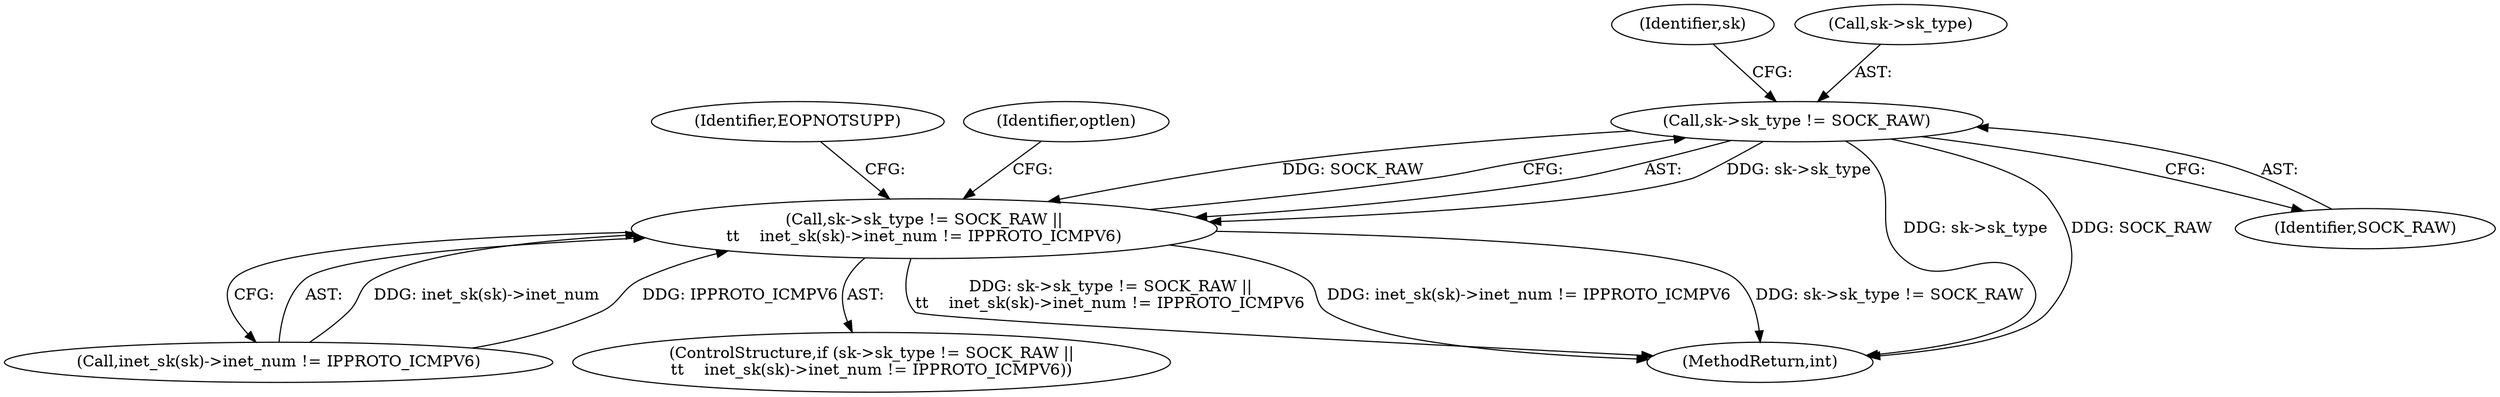 digraph "0_linux_99253eb750fda6a644d5188fb26c43bad8d5a745_0@pointer" {
"1000157" [label="(Call,sk->sk_type != SOCK_RAW)"];
"1000156" [label="(Call,sk->sk_type != SOCK_RAW ||\n\t\t    inet_sk(sk)->inet_num != IPPROTO_ICMPV6)"];
"1000170" [label="(Identifier,EOPNOTSUPP)"];
"1000173" [label="(Identifier,optlen)"];
"1000156" [label="(Call,sk->sk_type != SOCK_RAW ||\n\t\t    inet_sk(sk)->inet_num != IPPROTO_ICMPV6)"];
"1000155" [label="(ControlStructure,if (sk->sk_type != SOCK_RAW ||\n\t\t    inet_sk(sk)->inet_num != IPPROTO_ICMPV6))"];
"1000470" [label="(MethodReturn,int)"];
"1000165" [label="(Identifier,sk)"];
"1000157" [label="(Call,sk->sk_type != SOCK_RAW)"];
"1000162" [label="(Call,inet_sk(sk)->inet_num != IPPROTO_ICMPV6)"];
"1000158" [label="(Call,sk->sk_type)"];
"1000161" [label="(Identifier,SOCK_RAW)"];
"1000157" -> "1000156"  [label="AST: "];
"1000157" -> "1000161"  [label="CFG: "];
"1000158" -> "1000157"  [label="AST: "];
"1000161" -> "1000157"  [label="AST: "];
"1000165" -> "1000157"  [label="CFG: "];
"1000156" -> "1000157"  [label="CFG: "];
"1000157" -> "1000470"  [label="DDG: sk->sk_type"];
"1000157" -> "1000470"  [label="DDG: SOCK_RAW"];
"1000157" -> "1000156"  [label="DDG: sk->sk_type"];
"1000157" -> "1000156"  [label="DDG: SOCK_RAW"];
"1000156" -> "1000155"  [label="AST: "];
"1000156" -> "1000162"  [label="CFG: "];
"1000162" -> "1000156"  [label="AST: "];
"1000170" -> "1000156"  [label="CFG: "];
"1000173" -> "1000156"  [label="CFG: "];
"1000156" -> "1000470"  [label="DDG: sk->sk_type != SOCK_RAW"];
"1000156" -> "1000470"  [label="DDG: sk->sk_type != SOCK_RAW ||\n\t\t    inet_sk(sk)->inet_num != IPPROTO_ICMPV6"];
"1000156" -> "1000470"  [label="DDG: inet_sk(sk)->inet_num != IPPROTO_ICMPV6"];
"1000162" -> "1000156"  [label="DDG: inet_sk(sk)->inet_num"];
"1000162" -> "1000156"  [label="DDG: IPPROTO_ICMPV6"];
}
